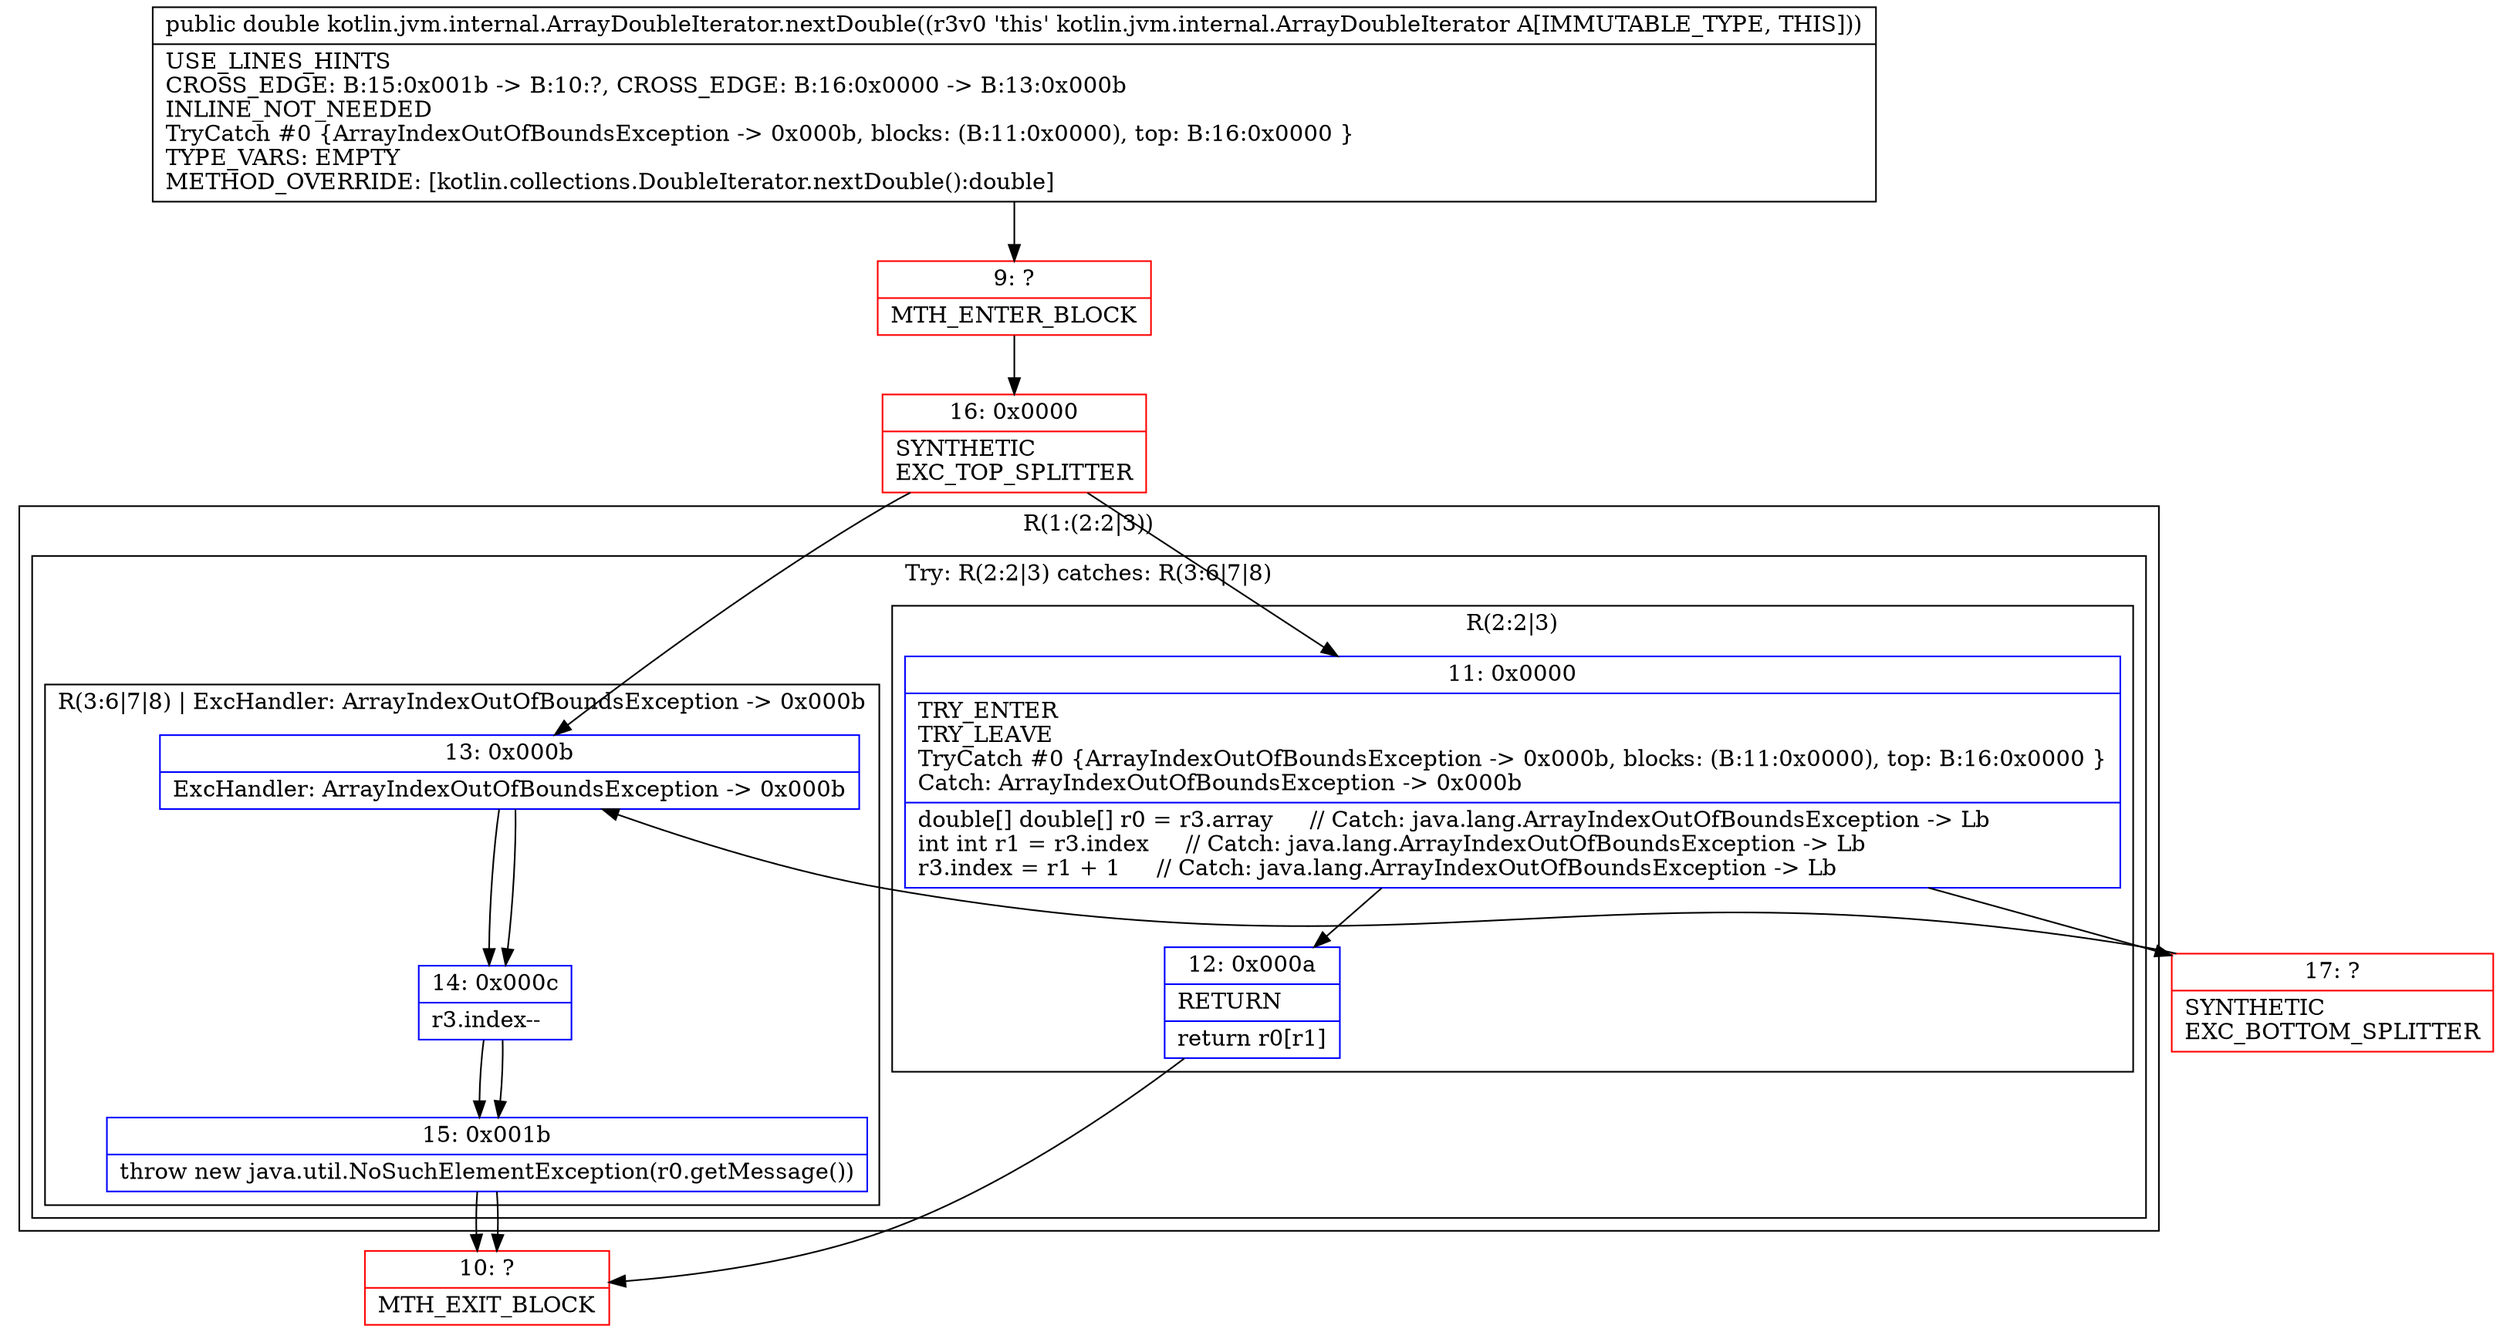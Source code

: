 digraph "CFG forkotlin.jvm.internal.ArrayDoubleIterator.nextDouble()D" {
subgraph cluster_Region_1302721910 {
label = "R(1:(2:2|3))";
node [shape=record,color=blue];
subgraph cluster_TryCatchRegion_1341704979 {
label = "Try: R(2:2|3) catches: R(3:6|7|8)";
node [shape=record,color=blue];
subgraph cluster_Region_2002694185 {
label = "R(2:2|3)";
node [shape=record,color=blue];
Node_11 [shape=record,label="{11\:\ 0x0000|TRY_ENTER\lTRY_LEAVE\lTryCatch #0 \{ArrayIndexOutOfBoundsException \-\> 0x000b, blocks: (B:11:0x0000), top: B:16:0x0000 \}\lCatch: ArrayIndexOutOfBoundsException \-\> 0x000b\l|double[] double[] r0 = r3.array     \/\/ Catch: java.lang.ArrayIndexOutOfBoundsException \-\> Lb\lint int r1 = r3.index     \/\/ Catch: java.lang.ArrayIndexOutOfBoundsException \-\> Lb\lr3.index = r1 + 1     \/\/ Catch: java.lang.ArrayIndexOutOfBoundsException \-\> Lb\l}"];
Node_12 [shape=record,label="{12\:\ 0x000a|RETURN\l|return r0[r1]\l}"];
}
subgraph cluster_Region_1977656654 {
label = "R(3:6|7|8) | ExcHandler: ArrayIndexOutOfBoundsException \-\> 0x000b\l";
node [shape=record,color=blue];
Node_13 [shape=record,label="{13\:\ 0x000b|ExcHandler: ArrayIndexOutOfBoundsException \-\> 0x000b\l}"];
Node_14 [shape=record,label="{14\:\ 0x000c|r3.index\-\-\l}"];
Node_15 [shape=record,label="{15\:\ 0x001b|throw new java.util.NoSuchElementException(r0.getMessage())\l}"];
}
}
}
subgraph cluster_Region_1977656654 {
label = "R(3:6|7|8) | ExcHandler: ArrayIndexOutOfBoundsException \-\> 0x000b\l";
node [shape=record,color=blue];
Node_13 [shape=record,label="{13\:\ 0x000b|ExcHandler: ArrayIndexOutOfBoundsException \-\> 0x000b\l}"];
Node_14 [shape=record,label="{14\:\ 0x000c|r3.index\-\-\l}"];
Node_15 [shape=record,label="{15\:\ 0x001b|throw new java.util.NoSuchElementException(r0.getMessage())\l}"];
}
Node_9 [shape=record,color=red,label="{9\:\ ?|MTH_ENTER_BLOCK\l}"];
Node_16 [shape=record,color=red,label="{16\:\ 0x0000|SYNTHETIC\lEXC_TOP_SPLITTER\l}"];
Node_10 [shape=record,color=red,label="{10\:\ ?|MTH_EXIT_BLOCK\l}"];
Node_17 [shape=record,color=red,label="{17\:\ ?|SYNTHETIC\lEXC_BOTTOM_SPLITTER\l}"];
MethodNode[shape=record,label="{public double kotlin.jvm.internal.ArrayDoubleIterator.nextDouble((r3v0 'this' kotlin.jvm.internal.ArrayDoubleIterator A[IMMUTABLE_TYPE, THIS]))  | USE_LINES_HINTS\lCROSS_EDGE: B:15:0x001b \-\> B:10:?, CROSS_EDGE: B:16:0x0000 \-\> B:13:0x000b\lINLINE_NOT_NEEDED\lTryCatch #0 \{ArrayIndexOutOfBoundsException \-\> 0x000b, blocks: (B:11:0x0000), top: B:16:0x0000 \}\lTYPE_VARS: EMPTY\lMETHOD_OVERRIDE: [kotlin.collections.DoubleIterator.nextDouble():double]\l}"];
MethodNode -> Node_9;Node_11 -> Node_12;
Node_11 -> Node_17;
Node_12 -> Node_10;
Node_13 -> Node_14;
Node_14 -> Node_15;
Node_15 -> Node_10;
Node_13 -> Node_14;
Node_14 -> Node_15;
Node_15 -> Node_10;
Node_9 -> Node_16;
Node_16 -> Node_11;
Node_16 -> Node_13;
Node_17 -> Node_13;
}

